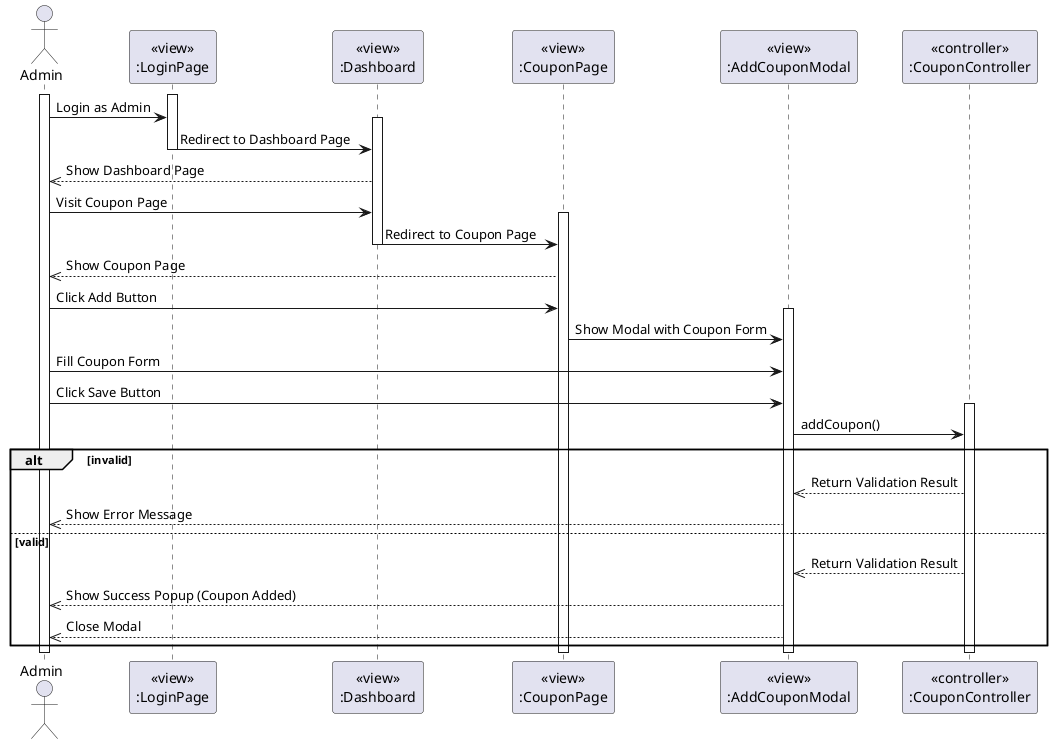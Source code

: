 @startuml AddCoupon
actor Admin
participant LoginPageView [
  <<view>>
  :LoginPage
]

participant DashboardView [
  <<view>>
  :Dashboard
]

participant CouponView [
  <<view>>
  :CouponPage
]

participant AddCouponModalView [
  <<view>>
  :AddCouponModal
]

participant CouponController [
  <<controller>>
  :CouponController
]

activate Admin
activate LoginPageView
Admin -> LoginPageView: Login as Admin
activate DashboardView
LoginPageView -> DashboardView: Redirect to Dashboard Page
deactivate LoginPageView

DashboardView -->> Admin: Show Dashboard Page

Admin -> DashboardView: Visit Coupon Page
activate CouponView
DashboardView -> CouponView: Redirect to Coupon Page
deactivate DashboardView

CouponView -->> Admin: Show Coupon Page

Admin -> CouponView: Click Add Button

activate AddCouponModalView
CouponView -> AddCouponModalView: Show Modal with Coupon Form

Admin -> AddCouponModalView: Fill Coupon Form
Admin -> AddCouponModalView: Click Save Button

activate CouponController
AddCouponModalView -> CouponController: addCoupon()
alt invalid
    CouponController -->> AddCouponModalView: Return Validation Result
    AddCouponModalView -->> Admin: Show Error Message
else valid
    CouponController -->> AddCouponModalView: Return Validation Result
    AddCouponModalView -->> Admin: Show Success Popup (Coupon Added)
    AddCouponModalView -->> Admin: Close Modal
end

deactivate CouponController

deactivate Admin
deactivate CouponView
deactivate AddCouponModalView
@enduml
